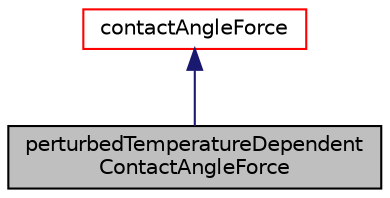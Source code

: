 digraph "perturbedTemperatureDependentContactAngleForce"
{
  bgcolor="transparent";
  edge [fontname="Helvetica",fontsize="10",labelfontname="Helvetica",labelfontsize="10"];
  node [fontname="Helvetica",fontsize="10",shape=record];
  Node1 [label="perturbedTemperatureDependent\lContactAngleForce",height=0.2,width=0.4,color="black", fillcolor="grey75", style="filled" fontcolor="black"];
  Node2 -> Node1 [dir="back",color="midnightblue",fontsize="10",style="solid",fontname="Helvetica"];
  Node2 [label="contactAngleForce",height=0.2,width=0.4,color="red",URL="$classFoam_1_1regionModels_1_1surfaceFilmModels_1_1contactAngleForce.html",tooltip="Base-class for film contact angle force models. "];
}
